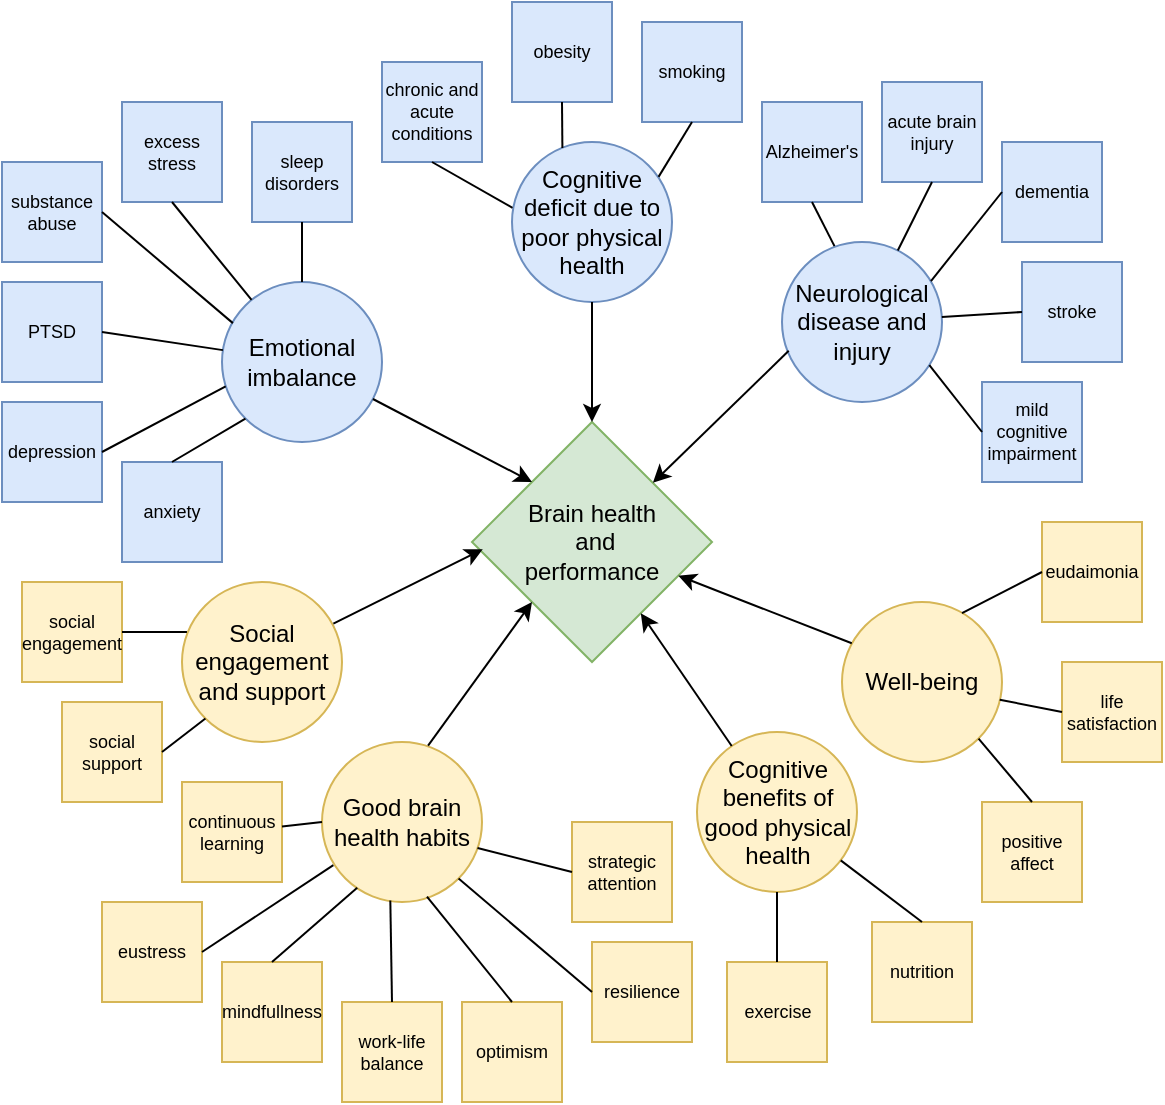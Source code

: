 <mxfile version="21.0.2" type="github">
  <diagram name="Page-1" id="kJNti4fZGHZfdIK_VgVA">
    <mxGraphModel dx="1004" dy="648" grid="1" gridSize="10" guides="1" tooltips="1" connect="1" arrows="1" fold="1" page="1" pageScale="1" pageWidth="850" pageHeight="1100" math="0" shadow="0">
      <root>
        <mxCell id="0" />
        <mxCell id="1" parent="0" />
        <mxCell id="qr7iuRNXmF8RHVcq-CUx-1" value="Emotional imbalance" style="ellipse;whiteSpace=wrap;html=1;aspect=fixed;fillColor=#dae8fc;strokeColor=#6c8ebf;" parent="1" vertex="1">
          <mxGeometry x="245" y="340" width="80" height="80" as="geometry" />
        </mxCell>
        <mxCell id="qr7iuRNXmF8RHVcq-CUx-2" value="Neurological disease and injury" style="ellipse;whiteSpace=wrap;html=1;aspect=fixed;fillColor=#dae8fc;strokeColor=#6c8ebf;" parent="1" vertex="1">
          <mxGeometry x="525" y="320" width="80" height="80" as="geometry" />
        </mxCell>
        <mxCell id="qr7iuRNXmF8RHVcq-CUx-3" value="Cognitive deficit due to poor physical health" style="ellipse;whiteSpace=wrap;html=1;aspect=fixed;fillColor=#dae8fc;strokeColor=#6c8ebf;" parent="1" vertex="1">
          <mxGeometry x="390" y="270" width="80" height="80" as="geometry" />
        </mxCell>
        <mxCell id="qr7iuRNXmF8RHVcq-CUx-4" value="Well-being" style="ellipse;whiteSpace=wrap;html=1;aspect=fixed;fillColor=#fff2cc;strokeColor=#d6b656;" parent="1" vertex="1">
          <mxGeometry x="555" y="500" width="80" height="80" as="geometry" />
        </mxCell>
        <mxCell id="qr7iuRNXmF8RHVcq-CUx-5" value="Social engagement and support" style="ellipse;whiteSpace=wrap;html=1;aspect=fixed;fillColor=#fff2cc;strokeColor=#d6b656;" parent="1" vertex="1">
          <mxGeometry x="225" y="490" width="80" height="80" as="geometry" />
        </mxCell>
        <mxCell id="qr7iuRNXmF8RHVcq-CUx-6" value="Cognitive benefits of good physical health" style="ellipse;whiteSpace=wrap;html=1;aspect=fixed;fillColor=#fff2cc;strokeColor=#d6b656;" parent="1" vertex="1">
          <mxGeometry x="482.5" y="565" width="80" height="80" as="geometry" />
        </mxCell>
        <mxCell id="qr7iuRNXmF8RHVcq-CUx-7" value="Good brain health habits" style="ellipse;whiteSpace=wrap;html=1;aspect=fixed;fillColor=#fff2cc;strokeColor=#d6b656;" parent="1" vertex="1">
          <mxGeometry x="295" y="570" width="80" height="80" as="geometry" />
        </mxCell>
        <mxCell id="qr7iuRNXmF8RHVcq-CUx-11" value="dementia" style="whiteSpace=wrap;html=1;aspect=fixed;fontSize=9;fillColor=#dae8fc;strokeColor=#6c8ebf;" parent="1" vertex="1">
          <mxGeometry x="635" y="270" width="50" height="50" as="geometry" />
        </mxCell>
        <mxCell id="qr7iuRNXmF8RHVcq-CUx-12" value="mild cognitive impairment" style="whiteSpace=wrap;html=1;aspect=fixed;fontSize=9;fillColor=#dae8fc;strokeColor=#6c8ebf;" parent="1" vertex="1">
          <mxGeometry x="625" y="390" width="50" height="50" as="geometry" />
        </mxCell>
        <mxCell id="qr7iuRNXmF8RHVcq-CUx-13" value="Alzheimer&#39;s" style="whiteSpace=wrap;html=1;aspect=fixed;fontSize=9;fillColor=#dae8fc;strokeColor=#6c8ebf;" parent="1" vertex="1">
          <mxGeometry x="515" y="250" width="50" height="50" as="geometry" />
        </mxCell>
        <mxCell id="qr7iuRNXmF8RHVcq-CUx-14" value="acute brain injury" style="whiteSpace=wrap;html=1;aspect=fixed;fontSize=9;direction=south;fillColor=#dae8fc;strokeColor=#6c8ebf;" parent="1" vertex="1">
          <mxGeometry x="575" y="240" width="50" height="50" as="geometry" />
        </mxCell>
        <mxCell id="qr7iuRNXmF8RHVcq-CUx-15" value="stroke" style="whiteSpace=wrap;html=1;aspect=fixed;fontSize=9;fillColor=#dae8fc;strokeColor=#6c8ebf;" parent="1" vertex="1">
          <mxGeometry x="645" y="330" width="50" height="50" as="geometry" />
        </mxCell>
        <mxCell id="qr7iuRNXmF8RHVcq-CUx-22" value="" style="endArrow=none;html=1;rounded=0;entryX=0.5;entryY=1;entryDx=0;entryDy=0;exitX=0.328;exitY=0.026;exitDx=0;exitDy=0;exitPerimeter=0;" parent="1" source="qr7iuRNXmF8RHVcq-CUx-2" target="qr7iuRNXmF8RHVcq-CUx-13" edge="1">
          <mxGeometry width="50" height="50" relative="1" as="geometry">
            <mxPoint x="565" y="130" as="sourcePoint" />
            <mxPoint x="420" y="290" as="targetPoint" />
          </mxGeometry>
        </mxCell>
        <mxCell id="qr7iuRNXmF8RHVcq-CUx-23" value="" style="endArrow=none;html=1;rounded=0;entryX=1;entryY=0.5;entryDx=0;entryDy=0;" parent="1" source="qr7iuRNXmF8RHVcq-CUx-2" target="qr7iuRNXmF8RHVcq-CUx-14" edge="1">
          <mxGeometry width="50" height="50" relative="1" as="geometry">
            <mxPoint x="624.78" y="143" as="sourcePoint" />
            <mxPoint x="624.78" y="110" as="targetPoint" />
          </mxGeometry>
        </mxCell>
        <mxCell id="qr7iuRNXmF8RHVcq-CUx-24" value="" style="endArrow=none;html=1;rounded=0;entryX=0;entryY=0.5;entryDx=0;entryDy=0;exitX=0.931;exitY=0.244;exitDx=0;exitDy=0;exitPerimeter=0;" parent="1" source="qr7iuRNXmF8RHVcq-CUx-2" target="qr7iuRNXmF8RHVcq-CUx-11" edge="1">
          <mxGeometry width="50" height="50" relative="1" as="geometry">
            <mxPoint x="590" y="160" as="sourcePoint" />
            <mxPoint x="585" y="120" as="targetPoint" />
          </mxGeometry>
        </mxCell>
        <mxCell id="qr7iuRNXmF8RHVcq-CUx-25" value="" style="endArrow=none;html=1;rounded=0;entryX=0;entryY=0.5;entryDx=0;entryDy=0;" parent="1" source="qr7iuRNXmF8RHVcq-CUx-2" target="qr7iuRNXmF8RHVcq-CUx-15" edge="1">
          <mxGeometry width="50" height="50" relative="1" as="geometry">
            <mxPoint x="590" y="180" as="sourcePoint" />
            <mxPoint x="595" y="130" as="targetPoint" />
          </mxGeometry>
        </mxCell>
        <mxCell id="qr7iuRNXmF8RHVcq-CUx-26" value="" style="endArrow=none;html=1;rounded=0;entryX=0;entryY=0.5;entryDx=0;entryDy=0;exitX=0.921;exitY=0.77;exitDx=0;exitDy=0;exitPerimeter=0;" parent="1" source="qr7iuRNXmF8RHVcq-CUx-2" target="qr7iuRNXmF8RHVcq-CUx-12" edge="1">
          <mxGeometry width="50" height="50" relative="1" as="geometry">
            <mxPoint x="605" y="173" as="sourcePoint" />
            <mxPoint x="605" y="140" as="targetPoint" />
          </mxGeometry>
        </mxCell>
        <mxCell id="qr7iuRNXmF8RHVcq-CUx-27" value="chronic and acute conditions" style="whiteSpace=wrap;html=1;aspect=fixed;fontSize=9;fillColor=#dae8fc;strokeColor=#6c8ebf;" parent="1" vertex="1">
          <mxGeometry x="325" y="230" width="50" height="50" as="geometry" />
        </mxCell>
        <mxCell id="qr7iuRNXmF8RHVcq-CUx-28" value="obesity" style="whiteSpace=wrap;html=1;aspect=fixed;fontSize=9;fillColor=#dae8fc;strokeColor=#6c8ebf;" parent="1" vertex="1">
          <mxGeometry x="390" y="200" width="50" height="50" as="geometry" />
        </mxCell>
        <mxCell id="qr7iuRNXmF8RHVcq-CUx-29" value="smoking" style="whiteSpace=wrap;html=1;aspect=fixed;fontSize=9;fillColor=#dae8fc;strokeColor=#6c8ebf;" parent="1" vertex="1">
          <mxGeometry x="455" y="210" width="50" height="50" as="geometry" />
        </mxCell>
        <mxCell id="qr7iuRNXmF8RHVcq-CUx-30" value="" style="endArrow=none;html=1;rounded=0;entryX=0.5;entryY=1;entryDx=0;entryDy=0;exitX=0.003;exitY=0.411;exitDx=0;exitDy=0;exitPerimeter=0;" parent="1" source="qr7iuRNXmF8RHVcq-CUx-3" target="qr7iuRNXmF8RHVcq-CUx-27" edge="1">
          <mxGeometry width="50" height="50" relative="1" as="geometry">
            <mxPoint x="574" y="143" as="sourcePoint" />
            <mxPoint x="575" y="110" as="targetPoint" />
          </mxGeometry>
        </mxCell>
        <mxCell id="qr7iuRNXmF8RHVcq-CUx-31" value="" style="endArrow=none;html=1;rounded=0;entryX=0.5;entryY=1;entryDx=0;entryDy=0;exitX=0.315;exitY=0.037;exitDx=0;exitDy=0;exitPerimeter=0;" parent="1" source="qr7iuRNXmF8RHVcq-CUx-3" target="qr7iuRNXmF8RHVcq-CUx-28" edge="1">
          <mxGeometry width="50" height="50" relative="1" as="geometry">
            <mxPoint x="410" y="60" as="sourcePoint" />
            <mxPoint x="585" y="120" as="targetPoint" />
          </mxGeometry>
        </mxCell>
        <mxCell id="qr7iuRNXmF8RHVcq-CUx-32" value="" style="endArrow=none;html=1;rounded=0;entryX=0.5;entryY=1;entryDx=0;entryDy=0;exitX=0.916;exitY=0.218;exitDx=0;exitDy=0;exitPerimeter=0;" parent="1" source="qr7iuRNXmF8RHVcq-CUx-3" target="qr7iuRNXmF8RHVcq-CUx-29" edge="1">
          <mxGeometry width="50" height="50" relative="1" as="geometry">
            <mxPoint x="430" y="100" as="sourcePoint" />
            <mxPoint x="430" y="70" as="targetPoint" />
          </mxGeometry>
        </mxCell>
        <mxCell id="qr7iuRNXmF8RHVcq-CUx-33" value="anxiety" style="whiteSpace=wrap;html=1;aspect=fixed;fontSize=9;fillColor=#dae8fc;strokeColor=#6c8ebf;" parent="1" vertex="1">
          <mxGeometry x="195" y="430" width="50" height="50" as="geometry" />
        </mxCell>
        <mxCell id="qr7iuRNXmF8RHVcq-CUx-34" value="depression" style="whiteSpace=wrap;html=1;aspect=fixed;fontSize=9;fillColor=#dae8fc;strokeColor=#6c8ebf;" parent="1" vertex="1">
          <mxGeometry x="135" y="400" width="50" height="50" as="geometry" />
        </mxCell>
        <mxCell id="qr7iuRNXmF8RHVcq-CUx-35" value="PTSD" style="whiteSpace=wrap;html=1;aspect=fixed;fontSize=9;fillColor=#dae8fc;strokeColor=#6c8ebf;" parent="1" vertex="1">
          <mxGeometry x="135" y="340" width="50" height="50" as="geometry" />
        </mxCell>
        <mxCell id="qr7iuRNXmF8RHVcq-CUx-36" value="excess stress" style="whiteSpace=wrap;html=1;aspect=fixed;fontSize=9;fillColor=#dae8fc;strokeColor=#6c8ebf;" parent="1" vertex="1">
          <mxGeometry x="195" y="250" width="50" height="50" as="geometry" />
        </mxCell>
        <mxCell id="qr7iuRNXmF8RHVcq-CUx-37" value="sleep disorders" style="whiteSpace=wrap;html=1;aspect=fixed;fontSize=9;fillColor=#dae8fc;strokeColor=#6c8ebf;" parent="1" vertex="1">
          <mxGeometry x="260" y="260" width="50" height="50" as="geometry" />
        </mxCell>
        <mxCell id="qr7iuRNXmF8RHVcq-CUx-38" value="substance abuse" style="whiteSpace=wrap;html=1;aspect=fixed;fontSize=9;fillColor=#dae8fc;strokeColor=#6c8ebf;" parent="1" vertex="1">
          <mxGeometry x="135" y="280" width="50" height="50" as="geometry" />
        </mxCell>
        <mxCell id="qr7iuRNXmF8RHVcq-CUx-39" value="" style="endArrow=none;html=1;rounded=0;entryX=0.5;entryY=1;entryDx=0;entryDy=0;exitX=0.5;exitY=0;exitDx=0;exitDy=0;" parent="1" source="qr7iuRNXmF8RHVcq-CUx-1" target="qr7iuRNXmF8RHVcq-CUx-37" edge="1">
          <mxGeometry width="50" height="50" relative="1" as="geometry">
            <mxPoint x="405" y="108" as="sourcePoint" />
            <mxPoint x="365" y="90" as="targetPoint" />
          </mxGeometry>
        </mxCell>
        <mxCell id="qr7iuRNXmF8RHVcq-CUx-40" value="" style="endArrow=none;html=1;rounded=0;entryX=0.5;entryY=1;entryDx=0;entryDy=0;" parent="1" source="qr7iuRNXmF8RHVcq-CUx-1" target="qr7iuRNXmF8RHVcq-CUx-36" edge="1">
          <mxGeometry width="50" height="50" relative="1" as="geometry">
            <mxPoint x="415" y="118" as="sourcePoint" />
            <mxPoint x="375" y="100" as="targetPoint" />
          </mxGeometry>
        </mxCell>
        <mxCell id="qr7iuRNXmF8RHVcq-CUx-41" value="" style="endArrow=none;html=1;rounded=0;entryX=1;entryY=0.5;entryDx=0;entryDy=0;exitX=0.068;exitY=0.257;exitDx=0;exitDy=0;exitPerimeter=0;" parent="1" source="qr7iuRNXmF8RHVcq-CUx-1" target="qr7iuRNXmF8RHVcq-CUx-38" edge="1">
          <mxGeometry width="50" height="50" relative="1" as="geometry">
            <mxPoint x="250" y="150" as="sourcePoint" />
            <mxPoint x="235" y="100" as="targetPoint" />
          </mxGeometry>
        </mxCell>
        <mxCell id="qr7iuRNXmF8RHVcq-CUx-42" value="" style="endArrow=none;html=1;rounded=0;entryX=1;entryY=0.5;entryDx=0;entryDy=0;" parent="1" source="qr7iuRNXmF8RHVcq-CUx-1" target="qr7iuRNXmF8RHVcq-CUx-35" edge="1">
          <mxGeometry width="50" height="50" relative="1" as="geometry">
            <mxPoint x="250" y="159" as="sourcePoint" />
            <mxPoint x="245" y="110" as="targetPoint" />
          </mxGeometry>
        </mxCell>
        <mxCell id="qr7iuRNXmF8RHVcq-CUx-43" value="" style="endArrow=none;html=1;rounded=0;entryX=1;entryY=0.5;entryDx=0;entryDy=0;exitX=0.023;exitY=0.652;exitDx=0;exitDy=0;exitPerimeter=0;" parent="1" source="qr7iuRNXmF8RHVcq-CUx-1" target="qr7iuRNXmF8RHVcq-CUx-34" edge="1">
          <mxGeometry width="50" height="50" relative="1" as="geometry">
            <mxPoint x="250" y="180" as="sourcePoint" />
            <mxPoint x="200" y="105" as="targetPoint" />
          </mxGeometry>
        </mxCell>
        <mxCell id="qr7iuRNXmF8RHVcq-CUx-44" value="" style="endArrow=none;html=1;rounded=0;entryX=0.5;entryY=0;entryDx=0;entryDy=0;exitX=0;exitY=1;exitDx=0;exitDy=0;" parent="1" source="qr7iuRNXmF8RHVcq-CUx-1" target="qr7iuRNXmF8RHVcq-CUx-33" edge="1">
          <mxGeometry width="50" height="50" relative="1" as="geometry">
            <mxPoint x="276" y="171" as="sourcePoint" />
            <mxPoint x="210" y="115" as="targetPoint" />
          </mxGeometry>
        </mxCell>
        <mxCell id="qr7iuRNXmF8RHVcq-CUx-45" value="Brain health&lt;br&gt;&amp;nbsp;and &lt;br&gt;performance" style="rhombus;whiteSpace=wrap;html=1;fillColor=#d5e8d4;strokeColor=#82b366;" parent="1" vertex="1">
          <mxGeometry x="370" y="410" width="120" height="120" as="geometry" />
        </mxCell>
        <mxCell id="qr7iuRNXmF8RHVcq-CUx-46" value="social engagement" style="whiteSpace=wrap;html=1;aspect=fixed;fontSize=9;fillColor=#fff2cc;strokeColor=#d6b656;" parent="1" vertex="1">
          <mxGeometry x="145" y="490" width="50" height="50" as="geometry" />
        </mxCell>
        <mxCell id="qr7iuRNXmF8RHVcq-CUx-47" value="social support" style="whiteSpace=wrap;html=1;aspect=fixed;fontSize=9;fillColor=#fff2cc;strokeColor=#d6b656;" parent="1" vertex="1">
          <mxGeometry x="165" y="550" width="50" height="50" as="geometry" />
        </mxCell>
        <mxCell id="qr7iuRNXmF8RHVcq-CUx-48" value="exercise" style="whiteSpace=wrap;html=1;aspect=fixed;fontSize=9;fillColor=#fff2cc;strokeColor=#d6b656;" parent="1" vertex="1">
          <mxGeometry x="497.5" y="680" width="50" height="50" as="geometry" />
        </mxCell>
        <mxCell id="qr7iuRNXmF8RHVcq-CUx-49" value="nutrition" style="whiteSpace=wrap;html=1;aspect=fixed;fontSize=9;fillColor=#fff2cc;strokeColor=#d6b656;" parent="1" vertex="1">
          <mxGeometry x="570" y="660" width="50" height="50" as="geometry" />
        </mxCell>
        <mxCell id="qr7iuRNXmF8RHVcq-CUx-50" value="continuous learning" style="whiteSpace=wrap;html=1;aspect=fixed;fontSize=9;fillColor=#fff2cc;strokeColor=#d6b656;" parent="1" vertex="1">
          <mxGeometry x="225" y="590" width="50" height="50" as="geometry" />
        </mxCell>
        <mxCell id="qr7iuRNXmF8RHVcq-CUx-51" value="eustress" style="whiteSpace=wrap;html=1;aspect=fixed;fontSize=9;fillColor=#fff2cc;strokeColor=#d6b656;" parent="1" vertex="1">
          <mxGeometry x="185" y="650" width="50" height="50" as="geometry" />
        </mxCell>
        <mxCell id="qr7iuRNXmF8RHVcq-CUx-52" value="mindfullness" style="whiteSpace=wrap;html=1;aspect=fixed;fontSize=9;fillColor=#fff2cc;strokeColor=#d6b656;" parent="1" vertex="1">
          <mxGeometry x="245" y="680" width="50" height="50" as="geometry" />
        </mxCell>
        <mxCell id="qr7iuRNXmF8RHVcq-CUx-53" value="optimism" style="whiteSpace=wrap;html=1;aspect=fixed;fontSize=9;fillColor=#fff2cc;strokeColor=#d6b656;" parent="1" vertex="1">
          <mxGeometry x="365" y="700" width="50" height="50" as="geometry" />
        </mxCell>
        <mxCell id="qr7iuRNXmF8RHVcq-CUx-54" value="resilience" style="whiteSpace=wrap;html=1;aspect=fixed;fontSize=9;fillColor=#fff2cc;strokeColor=#d6b656;" parent="1" vertex="1">
          <mxGeometry x="430" y="670" width="50" height="50" as="geometry" />
        </mxCell>
        <mxCell id="qr7iuRNXmF8RHVcq-CUx-55" value="strategic attention" style="whiteSpace=wrap;html=1;aspect=fixed;fontSize=9;fillColor=#fff2cc;strokeColor=#d6b656;" parent="1" vertex="1">
          <mxGeometry x="420" y="610" width="50" height="50" as="geometry" />
        </mxCell>
        <mxCell id="qr7iuRNXmF8RHVcq-CUx-56" value="work-life balance" style="whiteSpace=wrap;html=1;aspect=fixed;fontSize=9;fillColor=#fff2cc;strokeColor=#d6b656;" parent="1" vertex="1">
          <mxGeometry x="305" y="700" width="50" height="50" as="geometry" />
        </mxCell>
        <mxCell id="qr7iuRNXmF8RHVcq-CUx-57" value="eudaimonia" style="whiteSpace=wrap;html=1;aspect=fixed;fontSize=9;fillColor=#fff2cc;strokeColor=#d6b656;" parent="1" vertex="1">
          <mxGeometry x="655" y="460" width="50" height="50" as="geometry" />
        </mxCell>
        <mxCell id="qr7iuRNXmF8RHVcq-CUx-58" value="life satisfaction" style="whiteSpace=wrap;html=1;aspect=fixed;fontSize=9;fillColor=#fff2cc;strokeColor=#d6b656;" parent="1" vertex="1">
          <mxGeometry x="665" y="530" width="50" height="50" as="geometry" />
        </mxCell>
        <mxCell id="qr7iuRNXmF8RHVcq-CUx-59" value="positive affect" style="whiteSpace=wrap;html=1;aspect=fixed;fontSize=9;fillColor=#fff2cc;strokeColor=#d6b656;" parent="1" vertex="1">
          <mxGeometry x="625" y="600" width="50" height="50" as="geometry" />
        </mxCell>
        <mxCell id="qr7iuRNXmF8RHVcq-CUx-60" value="" style="endArrow=none;html=1;rounded=0;entryX=1;entryY=0.5;entryDx=0;entryDy=0;exitX=0.031;exitY=0.313;exitDx=0;exitDy=0;exitPerimeter=0;" parent="1" source="qr7iuRNXmF8RHVcq-CUx-5" target="qr7iuRNXmF8RHVcq-CUx-46" edge="1">
          <mxGeometry width="50" height="50" relative="1" as="geometry">
            <mxPoint x="220" y="305" as="sourcePoint" />
            <mxPoint x="205" y="260" as="targetPoint" />
          </mxGeometry>
        </mxCell>
        <mxCell id="qr7iuRNXmF8RHVcq-CUx-61" value="" style="endArrow=none;html=1;rounded=0;entryX=1;entryY=0.5;entryDx=0;entryDy=0;exitX=0;exitY=1;exitDx=0;exitDy=0;" parent="1" source="qr7iuRNXmF8RHVcq-CUx-5" target="qr7iuRNXmF8RHVcq-CUx-47" edge="1">
          <mxGeometry width="50" height="50" relative="1" as="geometry">
            <mxPoint x="260" y="300" as="sourcePoint" />
            <mxPoint x="230" y="315" as="targetPoint" />
          </mxGeometry>
        </mxCell>
        <mxCell id="qr7iuRNXmF8RHVcq-CUx-62" value="" style="endArrow=none;html=1;rounded=0;entryX=0.5;entryY=0;entryDx=0;entryDy=0;exitX=0.5;exitY=1;exitDx=0;exitDy=0;" parent="1" source="qr7iuRNXmF8RHVcq-CUx-6" target="qr7iuRNXmF8RHVcq-CUx-48" edge="1">
          <mxGeometry width="50" height="50" relative="1" as="geometry">
            <mxPoint x="270" y="310" as="sourcePoint" />
            <mxPoint x="240" y="325" as="targetPoint" />
          </mxGeometry>
        </mxCell>
        <mxCell id="qr7iuRNXmF8RHVcq-CUx-63" value="" style="endArrow=none;html=1;rounded=0;entryX=0.5;entryY=0;entryDx=0;entryDy=0;" parent="1" source="qr7iuRNXmF8RHVcq-CUx-6" target="qr7iuRNXmF8RHVcq-CUx-49" edge="1">
          <mxGeometry width="50" height="50" relative="1" as="geometry">
            <mxPoint x="343" y="415" as="sourcePoint" />
            <mxPoint x="310" y="435" as="targetPoint" />
          </mxGeometry>
        </mxCell>
        <mxCell id="qr7iuRNXmF8RHVcq-CUx-64" value="" style="endArrow=none;html=1;rounded=0;exitX=0;exitY=0.5;exitDx=0;exitDy=0;" parent="1" source="qr7iuRNXmF8RHVcq-CUx-7" target="qr7iuRNXmF8RHVcq-CUx-50" edge="1">
          <mxGeometry width="50" height="50" relative="1" as="geometry">
            <mxPoint x="353" y="425" as="sourcePoint" />
            <mxPoint x="320" y="445" as="targetPoint" />
          </mxGeometry>
        </mxCell>
        <mxCell id="qr7iuRNXmF8RHVcq-CUx-65" value="" style="endArrow=none;html=1;rounded=0;entryX=1;entryY=0.5;entryDx=0;entryDy=0;exitX=0.071;exitY=0.77;exitDx=0;exitDy=0;exitPerimeter=0;" parent="1" source="qr7iuRNXmF8RHVcq-CUx-7" target="qr7iuRNXmF8RHVcq-CUx-51" edge="1">
          <mxGeometry width="50" height="50" relative="1" as="geometry">
            <mxPoint x="480" y="440" as="sourcePoint" />
            <mxPoint x="330" y="455" as="targetPoint" />
          </mxGeometry>
        </mxCell>
        <mxCell id="qr7iuRNXmF8RHVcq-CUx-66" value="" style="endArrow=none;html=1;rounded=0;entryX=0.5;entryY=0;entryDx=0;entryDy=0;exitX=0.22;exitY=0.911;exitDx=0;exitDy=0;exitPerimeter=0;" parent="1" source="qr7iuRNXmF8RHVcq-CUx-7" target="qr7iuRNXmF8RHVcq-CUx-52" edge="1">
          <mxGeometry width="50" height="50" relative="1" as="geometry">
            <mxPoint x="489" y="434" as="sourcePoint" />
            <mxPoint x="480" y="515" as="targetPoint" />
          </mxGeometry>
        </mxCell>
        <mxCell id="qr7iuRNXmF8RHVcq-CUx-67" value="" style="endArrow=none;html=1;rounded=0;entryX=0.5;entryY=0;entryDx=0;entryDy=0;exitX=0.427;exitY=0.99;exitDx=0;exitDy=0;exitPerimeter=0;" parent="1" source="qr7iuRNXmF8RHVcq-CUx-7" target="qr7iuRNXmF8RHVcq-CUx-56" edge="1">
          <mxGeometry width="50" height="50" relative="1" as="geometry">
            <mxPoint x="510" y="440" as="sourcePoint" />
            <mxPoint x="520" y="520" as="targetPoint" />
          </mxGeometry>
        </mxCell>
        <mxCell id="qr7iuRNXmF8RHVcq-CUx-68" value="" style="endArrow=none;html=1;rounded=0;entryX=0.5;entryY=0;entryDx=0;entryDy=0;exitX=0.656;exitY=0.967;exitDx=0;exitDy=0;exitPerimeter=0;" parent="1" source="qr7iuRNXmF8RHVcq-CUx-7" target="qr7iuRNXmF8RHVcq-CUx-53" edge="1">
          <mxGeometry width="50" height="50" relative="1" as="geometry">
            <mxPoint x="527" y="437" as="sourcePoint" />
            <mxPoint x="585" y="510" as="targetPoint" />
          </mxGeometry>
        </mxCell>
        <mxCell id="qr7iuRNXmF8RHVcq-CUx-69" value="" style="endArrow=none;html=1;rounded=0;entryX=0;entryY=0.5;entryDx=0;entryDy=0;exitX=1;exitY=1;exitDx=0;exitDy=0;" parent="1" source="qr7iuRNXmF8RHVcq-CUx-7" target="qr7iuRNXmF8RHVcq-CUx-54" edge="1">
          <mxGeometry width="50" height="50" relative="1" as="geometry">
            <mxPoint x="538" y="428" as="sourcePoint" />
            <mxPoint x="620" y="495" as="targetPoint" />
          </mxGeometry>
        </mxCell>
        <mxCell id="qr7iuRNXmF8RHVcq-CUx-70" value="" style="endArrow=none;html=1;rounded=0;entryX=0;entryY=0.5;entryDx=0;entryDy=0;exitX=0.972;exitY=0.662;exitDx=0;exitDy=0;exitPerimeter=0;" parent="1" source="qr7iuRNXmF8RHVcq-CUx-7" target="qr7iuRNXmF8RHVcq-CUx-55" edge="1">
          <mxGeometry width="50" height="50" relative="1" as="geometry">
            <mxPoint x="370" y="385" as="sourcePoint" />
            <mxPoint x="630" y="445" as="targetPoint" />
          </mxGeometry>
        </mxCell>
        <mxCell id="qr7iuRNXmF8RHVcq-CUx-71" value="" style="endArrow=none;html=1;rounded=0;entryX=0;entryY=0.5;entryDx=0;entryDy=0;exitX=0.75;exitY=0.069;exitDx=0;exitDy=0;exitPerimeter=0;" parent="1" source="qr7iuRNXmF8RHVcq-CUx-4" target="qr7iuRNXmF8RHVcq-CUx-57" edge="1">
          <mxGeometry width="50" height="50" relative="1" as="geometry">
            <mxPoint x="555" y="430" as="sourcePoint" />
            <mxPoint x="640" y="455" as="targetPoint" />
          </mxGeometry>
        </mxCell>
        <mxCell id="qr7iuRNXmF8RHVcq-CUx-72" value="" style="endArrow=none;html=1;rounded=0;entryX=0;entryY=0.5;entryDx=0;entryDy=0;exitX=0.986;exitY=0.611;exitDx=0;exitDy=0;exitPerimeter=0;" parent="1" source="qr7iuRNXmF8RHVcq-CUx-4" target="qr7iuRNXmF8RHVcq-CUx-58" edge="1">
          <mxGeometry width="50" height="50" relative="1" as="geometry">
            <mxPoint x="630" y="340" as="sourcePoint" />
            <mxPoint x="670" y="310" as="targetPoint" />
          </mxGeometry>
        </mxCell>
        <mxCell id="qr7iuRNXmF8RHVcq-CUx-73" value="" style="endArrow=none;html=1;rounded=0;exitX=1;exitY=1;exitDx=0;exitDy=0;entryX=0.5;entryY=0;entryDx=0;entryDy=0;" parent="1" source="qr7iuRNXmF8RHVcq-CUx-4" target="qr7iuRNXmF8RHVcq-CUx-59" edge="1">
          <mxGeometry width="50" height="50" relative="1" as="geometry">
            <mxPoint x="598" y="312" as="sourcePoint" />
            <mxPoint x="690" y="325" as="targetPoint" />
          </mxGeometry>
        </mxCell>
        <mxCell id="qr7iuRNXmF8RHVcq-CUx-76" value="" style="endArrow=classic;html=1;rounded=0;exitX=0.5;exitY=1;exitDx=0;exitDy=0;entryX=0.5;entryY=0;entryDx=0;entryDy=0;" parent="1" source="qr7iuRNXmF8RHVcq-CUx-3" target="qr7iuRNXmF8RHVcq-CUx-45" edge="1">
          <mxGeometry width="50" height="50" relative="1" as="geometry">
            <mxPoint x="400" y="260" as="sourcePoint" />
            <mxPoint x="450" y="210" as="targetPoint" />
          </mxGeometry>
        </mxCell>
        <mxCell id="qr7iuRNXmF8RHVcq-CUx-77" value="" style="endArrow=classic;html=1;rounded=0;exitX=0.042;exitY=0.68;exitDx=0;exitDy=0;exitPerimeter=0;" parent="1" source="qr7iuRNXmF8RHVcq-CUx-2" target="qr7iuRNXmF8RHVcq-CUx-45" edge="1">
          <mxGeometry width="50" height="50" relative="1" as="geometry">
            <mxPoint x="435" y="130" as="sourcePoint" />
            <mxPoint x="435" y="210" as="targetPoint" />
          </mxGeometry>
        </mxCell>
        <mxCell id="qr7iuRNXmF8RHVcq-CUx-78" value="" style="endArrow=classic;html=1;rounded=0;exitX=0.061;exitY=0.258;exitDx=0;exitDy=0;exitPerimeter=0;" parent="1" source="qr7iuRNXmF8RHVcq-CUx-4" target="qr7iuRNXmF8RHVcq-CUx-45" edge="1">
          <mxGeometry width="50" height="50" relative="1" as="geometry">
            <mxPoint x="563" y="174" as="sourcePoint" />
            <mxPoint x="469" y="244" as="targetPoint" />
          </mxGeometry>
        </mxCell>
        <mxCell id="qr7iuRNXmF8RHVcq-CUx-79" value="" style="endArrow=classic;html=1;rounded=0;entryX=0;entryY=1;entryDx=0;entryDy=0;exitX=0.663;exitY=0.023;exitDx=0;exitDy=0;exitPerimeter=0;" parent="1" source="qr7iuRNXmF8RHVcq-CUx-7" target="qr7iuRNXmF8RHVcq-CUx-45" edge="1">
          <mxGeometry width="50" height="50" relative="1" as="geometry">
            <mxPoint x="360" y="360" as="sourcePoint" />
            <mxPoint x="481" y="284" as="targetPoint" />
          </mxGeometry>
        </mxCell>
        <mxCell id="qr7iuRNXmF8RHVcq-CUx-80" value="" style="endArrow=classic;html=1;rounded=0;" parent="1" source="qr7iuRNXmF8RHVcq-CUx-6" target="qr7iuRNXmF8RHVcq-CUx-45" edge="1">
          <mxGeometry width="50" height="50" relative="1" as="geometry">
            <mxPoint x="510" y="420" as="sourcePoint" />
            <mxPoint x="455" y="308" as="targetPoint" />
          </mxGeometry>
        </mxCell>
        <mxCell id="qr7iuRNXmF8RHVcq-CUx-81" value="" style="endArrow=classic;html=1;rounded=0;entryX=0.045;entryY=0.53;entryDx=0;entryDy=0;entryPerimeter=0;exitX=0.946;exitY=0.26;exitDx=0;exitDy=0;exitPerimeter=0;" parent="1" source="qr7iuRNXmF8RHVcq-CUx-5" target="qr7iuRNXmF8RHVcq-CUx-45" edge="1">
          <mxGeometry width="50" height="50" relative="1" as="geometry">
            <mxPoint x="300" y="300" as="sourcePoint" />
            <mxPoint x="416" y="311" as="targetPoint" />
          </mxGeometry>
        </mxCell>
        <mxCell id="qr7iuRNXmF8RHVcq-CUx-82" value="" style="endArrow=classic;html=1;rounded=0;entryX=0;entryY=0;entryDx=0;entryDy=0;" parent="1" source="qr7iuRNXmF8RHVcq-CUx-1" target="qr7iuRNXmF8RHVcq-CUx-45" edge="1">
          <mxGeometry width="50" height="50" relative="1" as="geometry">
            <mxPoint x="306" y="311" as="sourcePoint" />
            <mxPoint x="380" y="274" as="targetPoint" />
          </mxGeometry>
        </mxCell>
      </root>
    </mxGraphModel>
  </diagram>
</mxfile>
